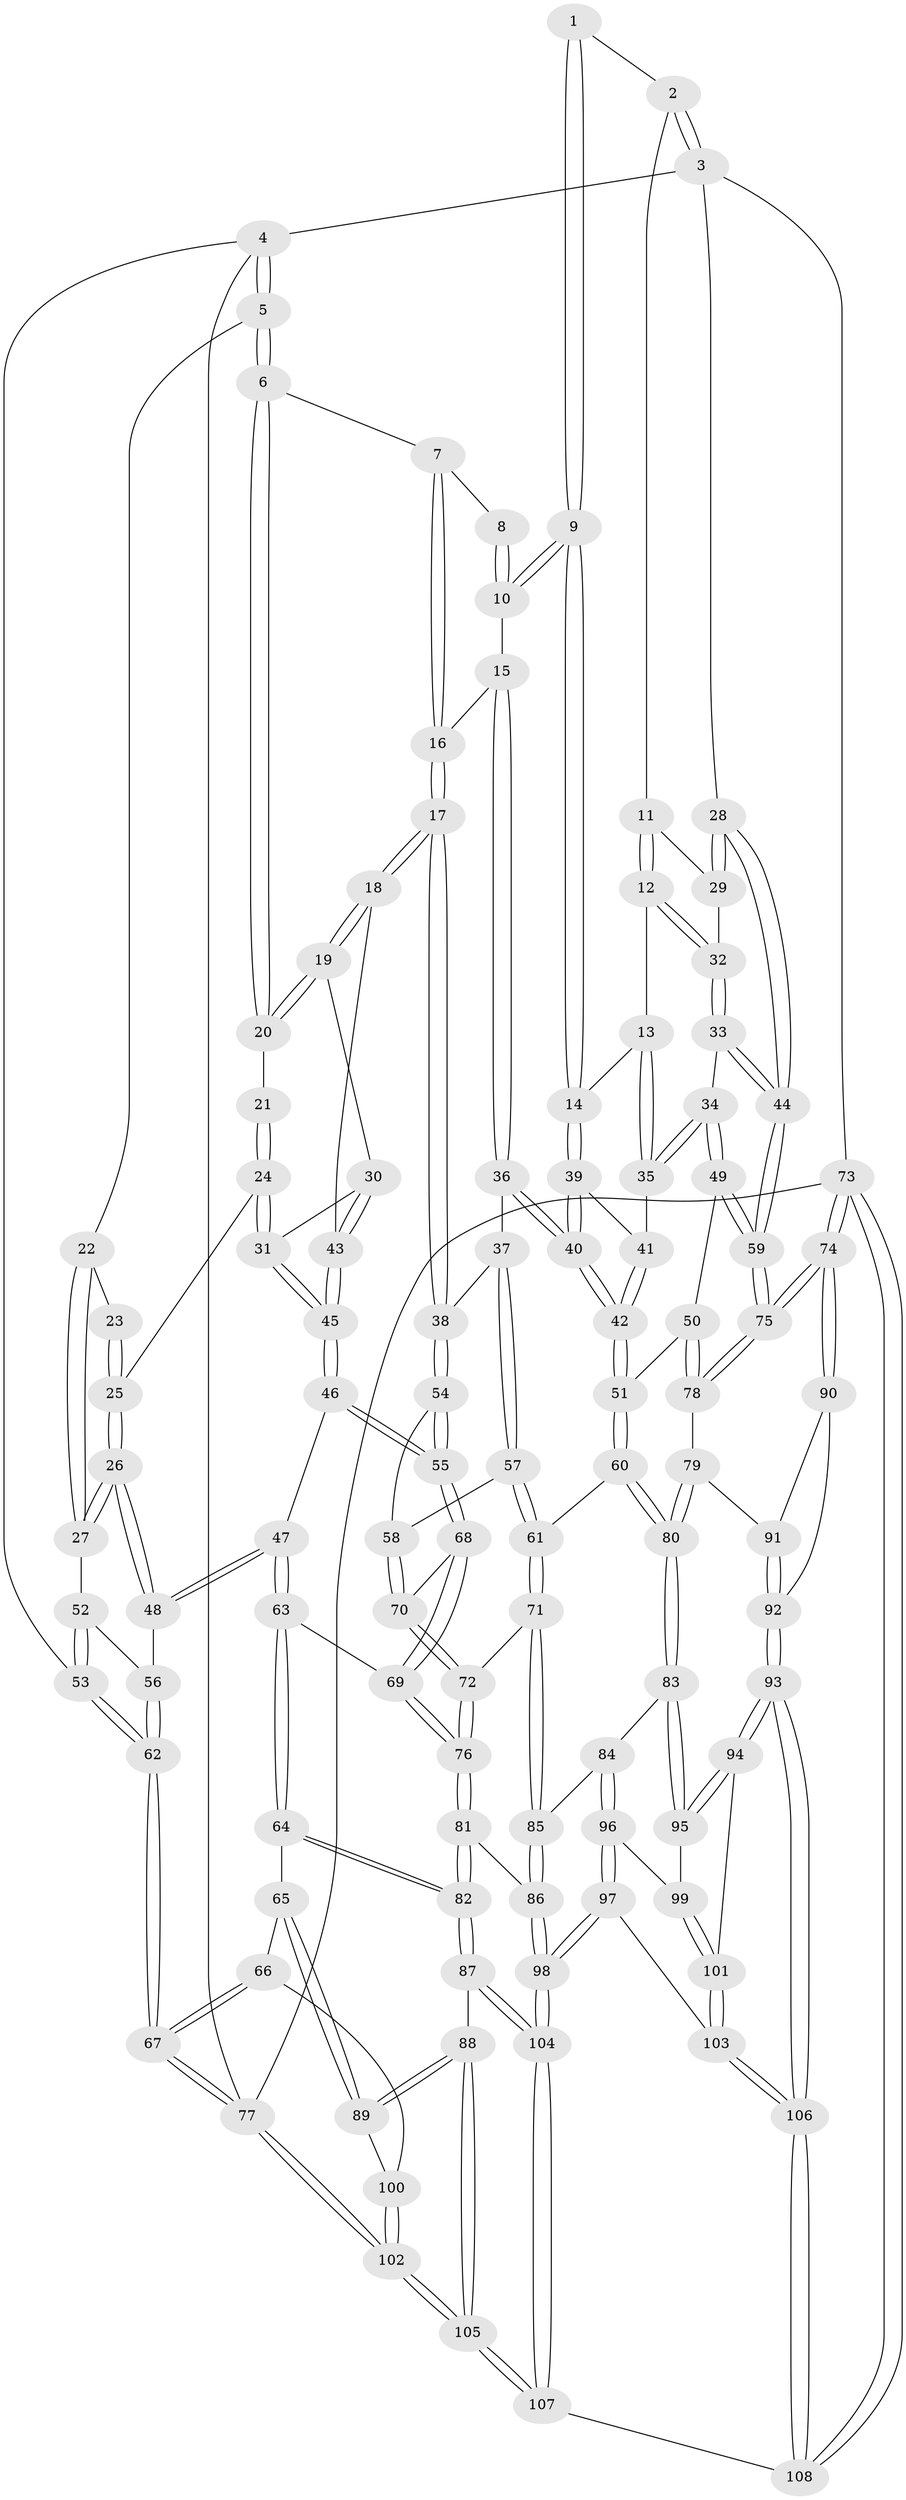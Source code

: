 // coarse degree distribution, {4: 0.25, 3: 0.6363636363636364, 2: 0.11363636363636363}
// Generated by graph-tools (version 1.1) at 2025/54/03/04/25 22:54:08]
// undirected, 108 vertices, 267 edges
graph export_dot {
  node [color=gray90,style=filled];
  1 [pos="+0.7734136718667175+0"];
  2 [pos="+0.8690283604307059+0"];
  3 [pos="+1+0"];
  4 [pos="+0+0"];
  5 [pos="+0+0"];
  6 [pos="+0.48046401129414246+0"];
  7 [pos="+0.5883199325085426+0"];
  8 [pos="+0.6326983918867701+0"];
  9 [pos="+0.746729886656753+0.17762980804025646"];
  10 [pos="+0.705254275787716+0.1761533074176633"];
  11 [pos="+0.8527490024361325+0.14219339869747513"];
  12 [pos="+0.8382764211218631+0.16194519811494118"];
  13 [pos="+0.838245010364612+0.16196002510170673"];
  14 [pos="+0.7513506194427882+0.18046528694512343"];
  15 [pos="+0.7050997056184526+0.17619211971271573"];
  16 [pos="+0.6360281283648751+0.15879173545234"];
  17 [pos="+0.5198210578760611+0.2329404009583389"];
  18 [pos="+0.485926543163961+0.2037059209231964"];
  19 [pos="+0.43210435922124935+0.07964053919483051"];
  20 [pos="+0.4223390488465411+0.012879814002010787"];
  21 [pos="+0.286569202237608+0.0763384687021304"];
  22 [pos="+0.10931781413051045+0.06755624306142888"];
  23 [pos="+0.21710533400084472+0.09168139686359532"];
  24 [pos="+0.26752015522577494+0.23215789259264627"];
  25 [pos="+0.2259813808882698+0.2315803930605262"];
  26 [pos="+0.13080532215839064+0.2785934558981487"];
  27 [pos="+0.10621803705096121+0.22981342934448248"];
  28 [pos="+1+0.028278684893159815"];
  29 [pos="+0.9470859700131307+0.1610802505782695"];
  30 [pos="+0.29848093809657755+0.22732465652279518"];
  31 [pos="+0.28385950804028787+0.23722535789784688"];
  32 [pos="+0.9019464278863089+0.2488440870371746"];
  33 [pos="+0.9037303910796898+0.2602846238028881"];
  34 [pos="+0.8591838940551046+0.31351524629704547"];
  35 [pos="+0.8277867309870285+0.27077696381724015"];
  36 [pos="+0.6367633836921006+0.3103762510184412"];
  37 [pos="+0.5415712628411778+0.26661112855372787"];
  38 [pos="+0.5278798331606828+0.25105444337896565"];
  39 [pos="+0.7550528831334442+0.20209667682037713"];
  40 [pos="+0.6788466776838524+0.35328601796896264"];
  41 [pos="+0.7757934705681473+0.23797928919705896"];
  42 [pos="+0.7237462197082363+0.4241274290739075"];
  43 [pos="+0.4190418602705157+0.2504193270699396"];
  44 [pos="+1+0.2841763151639445"];
  45 [pos="+0.3354679283674366+0.3413142475254286"];
  46 [pos="+0.332088121768438+0.37938652319180954"];
  47 [pos="+0.14631976880615064+0.3612639683700276"];
  48 [pos="+0.12219482869852136+0.3273100118180978"];
  49 [pos="+0.830926171615387+0.4514074982989148"];
  50 [pos="+0.8098167826920516+0.46794225346087587"];
  51 [pos="+0.7495241545209049+0.4783252167603195"];
  52 [pos="+0+0.17692502783332392"];
  53 [pos="+0+0.1248737895136848"];
  54 [pos="+0.39036121489134495+0.41041693852125505"];
  55 [pos="+0.35411915662952254+0.41166255144400055"];
  56 [pos="+0.11509536316215241+0.32911255509122717"];
  57 [pos="+0.5135299286979569+0.4492742924468327"];
  58 [pos="+0.46567328967261945+0.4375982451954969"];
  59 [pos="+1+0.3709293957424284"];
  60 [pos="+0.6901644369610922+0.537863641923835"];
  61 [pos="+0.6133588824828525+0.548527493129912"];
  62 [pos="+0+0.4295350462387502"];
  63 [pos="+0.14876569484242524+0.5490562097692275"];
  64 [pos="+0.11579374063933573+0.5746450689033945"];
  65 [pos="+0+0.6043127350615718"];
  66 [pos="+0+0.6110572583149182"];
  67 [pos="+0+0.602690543019642"];
  68 [pos="+0.3258300492502398+0.49887734525348265"];
  69 [pos="+0.2619331566467595+0.5553416928430018"];
  70 [pos="+0.41469299338781535+0.5550680358559248"];
  71 [pos="+0.5213697226267366+0.6241273926696485"];
  72 [pos="+0.4964993199038635+0.6251542338113198"];
  73 [pos="+1+1"];
  74 [pos="+1+0.894783100223673"];
  75 [pos="+1+0.8298320284008728"];
  76 [pos="+0.34077718843107135+0.7059410782496991"];
  77 [pos="+0+1"];
  78 [pos="+0.9976551575188108+0.690094117179236"];
  79 [pos="+0.7540559886903426+0.7345769254210197"];
  80 [pos="+0.7471386607560664+0.7316116956428999"];
  81 [pos="+0.33195600369430905+0.7310759903858682"];
  82 [pos="+0.23340304683208354+0.8150392004793499"];
  83 [pos="+0.7314649102139678+0.7481112882031244"];
  84 [pos="+0.5459674485155166+0.7728205417700399"];
  85 [pos="+0.541673712101082+0.770489892482657"];
  86 [pos="+0.4639861328031279+0.8313336810922592"];
  87 [pos="+0.23025124691535231+0.8216027687530076"];
  88 [pos="+0.2235444354352521+0.8237946516460871"];
  89 [pos="+0.1555216983110783+0.8156088385415771"];
  90 [pos="+0.8878561008353844+0.8529329648462822"];
  91 [pos="+0.7687601497211264+0.7537952850522703"];
  92 [pos="+0.794795980027654+0.9122864597513379"];
  93 [pos="+0.7772368780931718+0.9365590760768712"];
  94 [pos="+0.7301799419973334+0.898789913262085"];
  95 [pos="+0.7140015853226939+0.7888909205287936"];
  96 [pos="+0.6027928968340668+0.8538417050797622"];
  97 [pos="+0.5687972094325697+0.9377807304066615"];
  98 [pos="+0.44171051217188756+1"];
  99 [pos="+0.6412918848761754+0.8504751093066522"];
  100 [pos="+0.07751310853355096+0.8303540911559988"];
  101 [pos="+0.6771419899306845+0.90633152802695"];
  102 [pos="+0+1"];
  103 [pos="+0.6542899910772743+0.9409314243558592"];
  104 [pos="+0.4158786682583014+1"];
  105 [pos="+0+1"];
  106 [pos="+0.7946336142883168+1"];
  107 [pos="+0.4136730211735718+1"];
  108 [pos="+0.8267776469288699+1"];
  1 -- 2;
  1 -- 9;
  1 -- 9;
  2 -- 3;
  2 -- 3;
  2 -- 11;
  3 -- 4;
  3 -- 28;
  3 -- 73;
  4 -- 5;
  4 -- 5;
  4 -- 53;
  4 -- 77;
  5 -- 6;
  5 -- 6;
  5 -- 22;
  6 -- 7;
  6 -- 20;
  6 -- 20;
  7 -- 8;
  7 -- 16;
  7 -- 16;
  8 -- 10;
  8 -- 10;
  9 -- 10;
  9 -- 10;
  9 -- 14;
  9 -- 14;
  10 -- 15;
  11 -- 12;
  11 -- 12;
  11 -- 29;
  12 -- 13;
  12 -- 32;
  12 -- 32;
  13 -- 14;
  13 -- 35;
  13 -- 35;
  14 -- 39;
  14 -- 39;
  15 -- 16;
  15 -- 36;
  15 -- 36;
  16 -- 17;
  16 -- 17;
  17 -- 18;
  17 -- 18;
  17 -- 38;
  17 -- 38;
  18 -- 19;
  18 -- 19;
  18 -- 43;
  19 -- 20;
  19 -- 20;
  19 -- 30;
  20 -- 21;
  21 -- 24;
  21 -- 24;
  22 -- 23;
  22 -- 27;
  22 -- 27;
  23 -- 25;
  23 -- 25;
  24 -- 25;
  24 -- 31;
  24 -- 31;
  25 -- 26;
  25 -- 26;
  26 -- 27;
  26 -- 27;
  26 -- 48;
  26 -- 48;
  27 -- 52;
  28 -- 29;
  28 -- 29;
  28 -- 44;
  28 -- 44;
  29 -- 32;
  30 -- 31;
  30 -- 43;
  30 -- 43;
  31 -- 45;
  31 -- 45;
  32 -- 33;
  32 -- 33;
  33 -- 34;
  33 -- 44;
  33 -- 44;
  34 -- 35;
  34 -- 35;
  34 -- 49;
  34 -- 49;
  35 -- 41;
  36 -- 37;
  36 -- 40;
  36 -- 40;
  37 -- 38;
  37 -- 57;
  37 -- 57;
  38 -- 54;
  38 -- 54;
  39 -- 40;
  39 -- 40;
  39 -- 41;
  40 -- 42;
  40 -- 42;
  41 -- 42;
  41 -- 42;
  42 -- 51;
  42 -- 51;
  43 -- 45;
  43 -- 45;
  44 -- 59;
  44 -- 59;
  45 -- 46;
  45 -- 46;
  46 -- 47;
  46 -- 55;
  46 -- 55;
  47 -- 48;
  47 -- 48;
  47 -- 63;
  47 -- 63;
  48 -- 56;
  49 -- 50;
  49 -- 59;
  49 -- 59;
  50 -- 51;
  50 -- 78;
  50 -- 78;
  51 -- 60;
  51 -- 60;
  52 -- 53;
  52 -- 53;
  52 -- 56;
  53 -- 62;
  53 -- 62;
  54 -- 55;
  54 -- 55;
  54 -- 58;
  55 -- 68;
  55 -- 68;
  56 -- 62;
  56 -- 62;
  57 -- 58;
  57 -- 61;
  57 -- 61;
  58 -- 70;
  58 -- 70;
  59 -- 75;
  59 -- 75;
  60 -- 61;
  60 -- 80;
  60 -- 80;
  61 -- 71;
  61 -- 71;
  62 -- 67;
  62 -- 67;
  63 -- 64;
  63 -- 64;
  63 -- 69;
  64 -- 65;
  64 -- 82;
  64 -- 82;
  65 -- 66;
  65 -- 89;
  65 -- 89;
  66 -- 67;
  66 -- 67;
  66 -- 100;
  67 -- 77;
  67 -- 77;
  68 -- 69;
  68 -- 69;
  68 -- 70;
  69 -- 76;
  69 -- 76;
  70 -- 72;
  70 -- 72;
  71 -- 72;
  71 -- 85;
  71 -- 85;
  72 -- 76;
  72 -- 76;
  73 -- 74;
  73 -- 74;
  73 -- 108;
  73 -- 108;
  73 -- 77;
  74 -- 75;
  74 -- 75;
  74 -- 90;
  74 -- 90;
  75 -- 78;
  75 -- 78;
  76 -- 81;
  76 -- 81;
  77 -- 102;
  77 -- 102;
  78 -- 79;
  79 -- 80;
  79 -- 80;
  79 -- 91;
  80 -- 83;
  80 -- 83;
  81 -- 82;
  81 -- 82;
  81 -- 86;
  82 -- 87;
  82 -- 87;
  83 -- 84;
  83 -- 95;
  83 -- 95;
  84 -- 85;
  84 -- 96;
  84 -- 96;
  85 -- 86;
  85 -- 86;
  86 -- 98;
  86 -- 98;
  87 -- 88;
  87 -- 104;
  87 -- 104;
  88 -- 89;
  88 -- 89;
  88 -- 105;
  88 -- 105;
  89 -- 100;
  90 -- 91;
  90 -- 92;
  91 -- 92;
  91 -- 92;
  92 -- 93;
  92 -- 93;
  93 -- 94;
  93 -- 94;
  93 -- 106;
  93 -- 106;
  94 -- 95;
  94 -- 95;
  94 -- 101;
  95 -- 99;
  96 -- 97;
  96 -- 97;
  96 -- 99;
  97 -- 98;
  97 -- 98;
  97 -- 103;
  98 -- 104;
  98 -- 104;
  99 -- 101;
  99 -- 101;
  100 -- 102;
  100 -- 102;
  101 -- 103;
  101 -- 103;
  102 -- 105;
  102 -- 105;
  103 -- 106;
  103 -- 106;
  104 -- 107;
  104 -- 107;
  105 -- 107;
  105 -- 107;
  106 -- 108;
  106 -- 108;
  107 -- 108;
}
